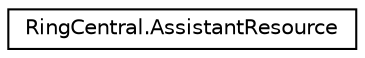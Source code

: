 digraph "Graphical Class Hierarchy"
{
 // LATEX_PDF_SIZE
  edge [fontname="Helvetica",fontsize="10",labelfontname="Helvetica",labelfontsize="10"];
  node [fontname="Helvetica",fontsize="10",shape=record];
  rankdir="LR";
  Node0 [label="RingCentral.AssistantResource",height=0.2,width=0.4,color="black", fillcolor="white", style="filled",URL="$classRingCentral_1_1AssistantResource.html",tooltip=" "];
}
